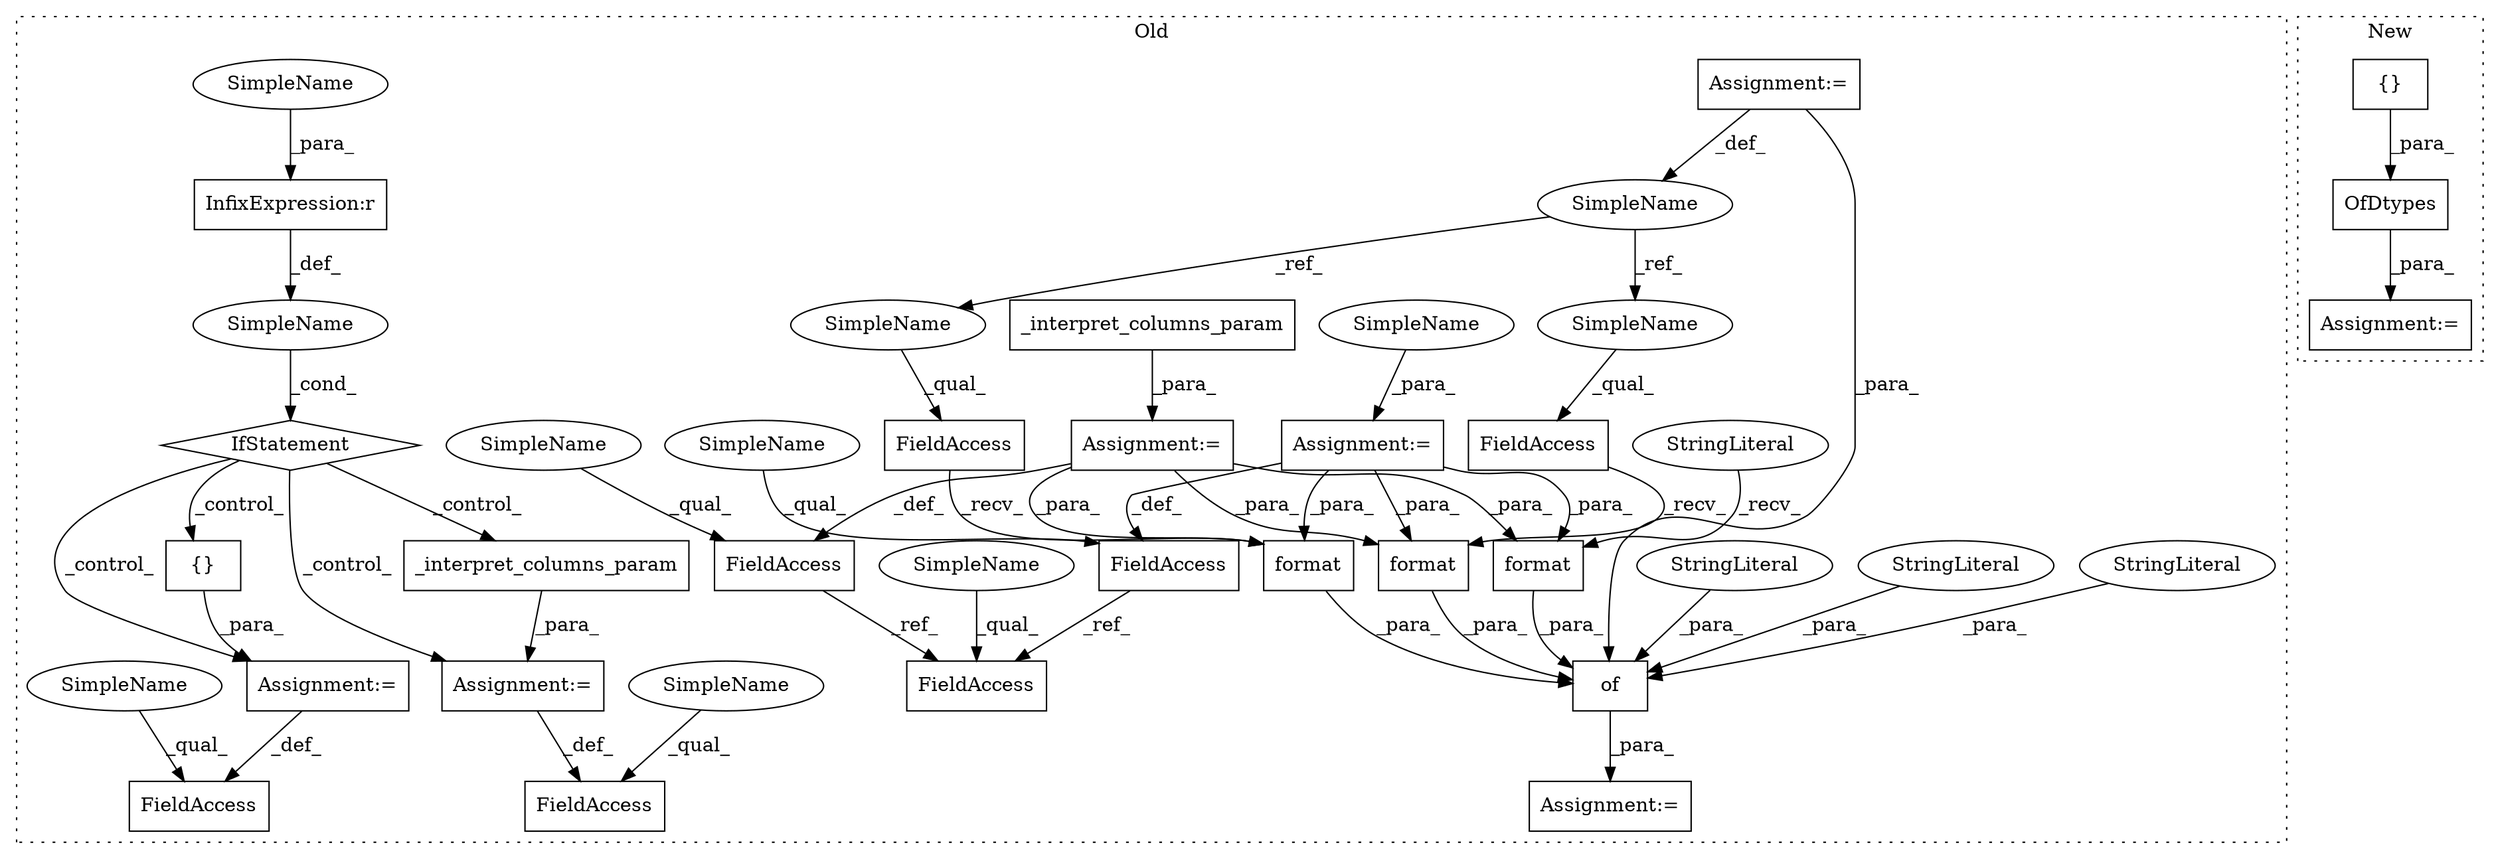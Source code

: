 digraph G {
subgraph cluster0 {
1 [label="{}" a="4" s="16967" l="2" shape="box"];
4 [label="SimpleName" a="42" s="" l="" shape="ellipse"];
5 [label="_interpret_columns_param" a="32" s="17005,17037" l="25,1" shape="box"];
6 [label="InfixExpression:r" a="27" s="16918" l="4" shape="box"];
7 [label="FieldAccess" a="22" s="16936" l="13" shape="box"];
8 [label="FieldAccess" a="22" s="16991" l="13" shape="box"];
9 [label="FieldAccess" a="22" s="16808" l="13" shape="box"];
10 [label="IfStatement" a="25" s="16907,16926" l="4,2" shape="diamond"];
12 [label="Assignment:=" a="7" s="17004" l="1" shape="box"];
13 [label="Assignment:=" a="7" s="16821" l="1" shape="box"];
14 [label="Assignment:=" a="7" s="16949" l="1" shape="box"];
15 [label="format" a="32" s="17322,17336" l="7,1" shape="box"];
16 [label="format" a="32" s="17410,17424" l="7,1" shape="box"];
17 [label="StringLiteral" a="45" s="17391" l="18" shape="ellipse"];
18 [label="format" a="32" s="17368,17382" l="7,1" shape="box"];
19 [label="FieldAccess" a="22" s="17347" l="20" shape="box"];
20 [label="SimpleName" a="42" s="16733" l="3" shape="ellipse"];
21 [label="FieldAccess" a="22" s="17301" l="20" shape="box"];
22 [label="FieldAccess" a="22" s="16848" l="13" shape="box"];
23 [label="FieldAccess" a="22" s="17206" l="13" shape="box"];
24 [label="_interpret_columns_param" a="32" s="16862,16894" l="25,1" shape="box"];
25 [label="of" a="32" s="17290,17425" l="3,1" shape="box"];
26 [label="StringLiteral" a="45" s="17384" l="6" shape="ellipse"];
27 [label="StringLiteral" a="45" s="17338" l="8" shape="ellipse"];
28 [label="StringLiteral" a="45" s="17293" l="7" shape="ellipse"];
29 [label="Assignment:=" a="7" s="17285" l="1" shape="box"];
30 [label="Assignment:=" a="7" s="16861" l="1" shape="box"];
31 [label="Assignment:=" a="7" s="16733" l="3" shape="box"];
32 [label="SimpleName" a="42" s="17347" l="3" shape="ellipse"];
33 [label="SimpleName" a="42" s="17301" l="3" shape="ellipse"];
34 [label="SimpleName" a="42" s="16822" l="4" shape="ellipse"];
35 [label="SimpleName" a="42" s="16922" l="4" shape="ellipse"];
36 [label="SimpleName" a="42" s="16808" l="4" shape="ellipse"];
37 [label="SimpleName" a="42" s="16991" l="4" shape="ellipse"];
38 [label="SimpleName" a="42" s="16936" l="4" shape="ellipse"];
39 [label="SimpleName" a="42" s="16848" l="4" shape="ellipse"];
40 [label="SimpleName" a="42" s="17206" l="4" shape="ellipse"];
label = "Old";
style="dotted";
}
subgraph cluster1 {
2 [label="OfDtypes" a="32" s="16639,16671" l="9,1" shape="box"];
3 [label="{}" a="4" s="16657,16670" l="1,1" shape="box"];
11 [label="Assignment:=" a="7" s="16638" l="1" shape="box"];
label = "New";
style="dotted";
}
1 -> 14 [label="_para_"];
2 -> 11 [label="_para_"];
3 -> 2 [label="_para_"];
4 -> 10 [label="_cond_"];
5 -> 12 [label="_para_"];
6 -> 4 [label="_def_"];
9 -> 23 [label="_ref_"];
10 -> 5 [label="_control_"];
10 -> 1 [label="_control_"];
10 -> 12 [label="_control_"];
10 -> 14 [label="_control_"];
12 -> 8 [label="_def_"];
13 -> 15 [label="_para_"];
13 -> 9 [label="_def_"];
13 -> 16 [label="_para_"];
13 -> 18 [label="_para_"];
14 -> 7 [label="_def_"];
15 -> 25 [label="_para_"];
16 -> 25 [label="_para_"];
17 -> 16 [label="_recv_"];
18 -> 25 [label="_para_"];
19 -> 18 [label="_recv_"];
20 -> 33 [label="_ref_"];
20 -> 32 [label="_ref_"];
21 -> 15 [label="_recv_"];
22 -> 23 [label="_ref_"];
24 -> 30 [label="_para_"];
25 -> 29 [label="_para_"];
26 -> 25 [label="_para_"];
27 -> 25 [label="_para_"];
28 -> 25 [label="_para_"];
30 -> 22 [label="_def_"];
30 -> 18 [label="_para_"];
30 -> 16 [label="_para_"];
30 -> 15 [label="_para_"];
31 -> 20 [label="_def_"];
31 -> 25 [label="_para_"];
32 -> 19 [label="_qual_"];
33 -> 21 [label="_qual_"];
34 -> 13 [label="_para_"];
35 -> 6 [label="_para_"];
36 -> 9 [label="_qual_"];
37 -> 8 [label="_qual_"];
38 -> 7 [label="_qual_"];
39 -> 22 [label="_qual_"];
40 -> 23 [label="_qual_"];
}